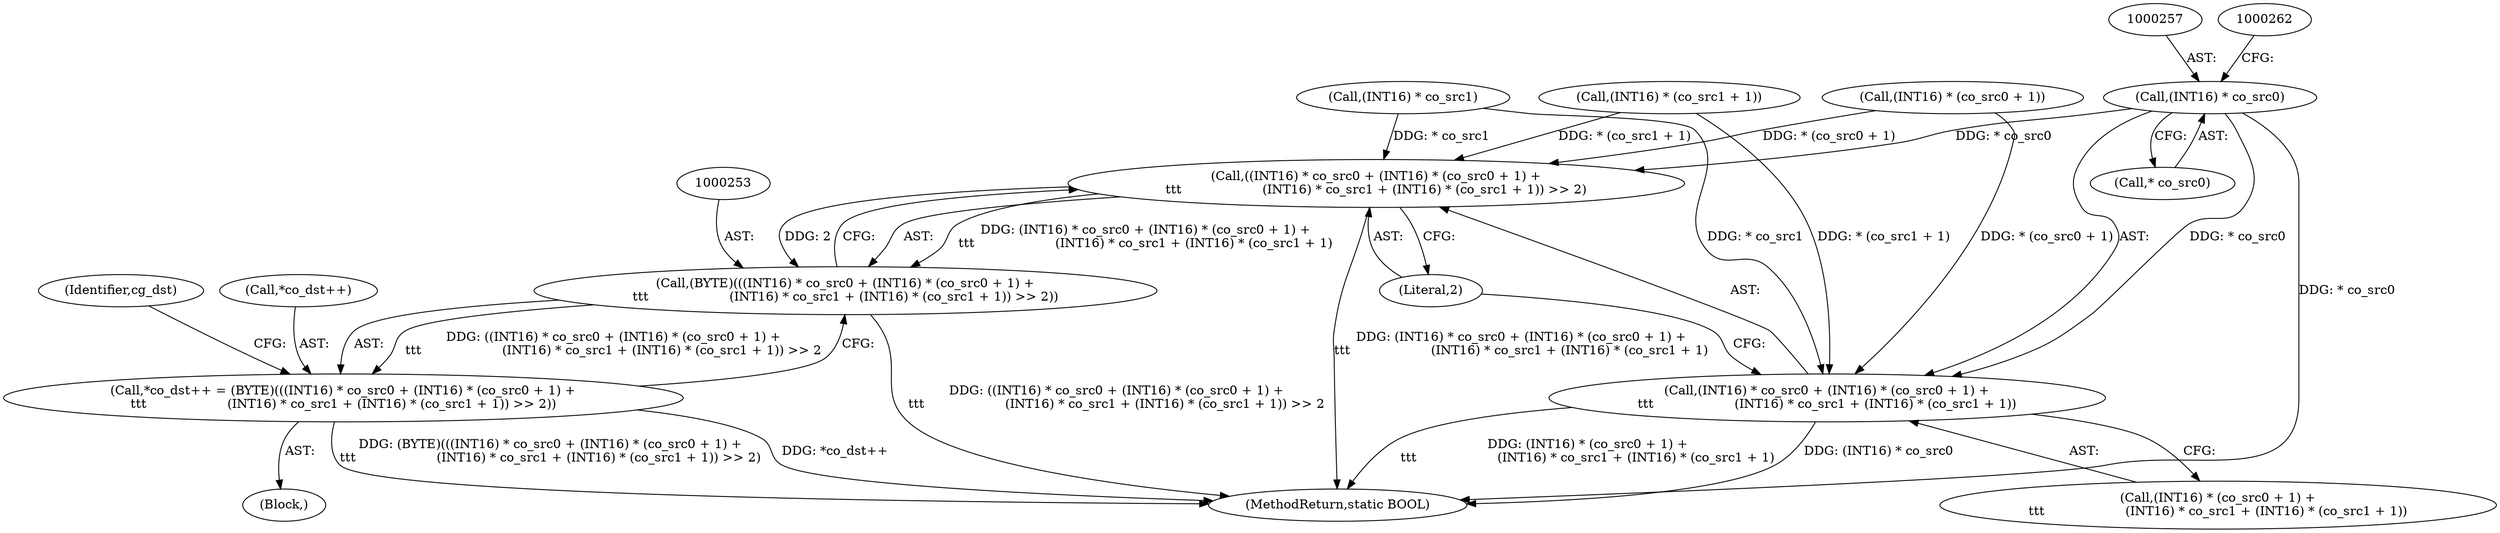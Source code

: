 digraph "0_FreeRDP_d1112c279bd1a327e8e4d0b5f371458bf2579659_6@pointer" {
"1000256" [label="(Call,(INT16) * co_src0)"];
"1000254" [label="(Call,((INT16) * co_src0 + (INT16) * (co_src0 + 1) +\n\t\t\t                    (INT16) * co_src1 + (INT16) * (co_src1 + 1)) >> 2)"];
"1000252" [label="(Call,(BYTE)(((INT16) * co_src0 + (INT16) * (co_src0 + 1) +\n\t\t\t                    (INT16) * co_src1 + (INT16) * (co_src1 + 1)) >> 2))"];
"1000248" [label="(Call,*co_dst++ = (BYTE)(((INT16) * co_src0 + (INT16) * (co_src0 + 1) +\n\t\t\t                    (INT16) * co_src1 + (INT16) * (co_src1 + 1)) >> 2))"];
"1000255" [label="(Call,(INT16) * co_src0 + (INT16) * (co_src0 + 1) +\n\t\t\t                    (INT16) * co_src1 + (INT16) * (co_src1 + 1))"];
"1000252" [label="(Call,(BYTE)(((INT16) * co_src0 + (INT16) * (co_src0 + 1) +\n\t\t\t                    (INT16) * co_src1 + (INT16) * (co_src1 + 1)) >> 2))"];
"1000249" [label="(Call,*co_dst++)"];
"1000261" [label="(Call,(INT16) * (co_src0 + 1))"];
"1000272" [label="(Call,(INT16) * (co_src1 + 1))"];
"1000248" [label="(Call,*co_dst++ = (BYTE)(((INT16) * co_src0 + (INT16) * (co_src0 + 1) +\n\t\t\t                    (INT16) * co_src1 + (INT16) * (co_src1 + 1)) >> 2))"];
"1000282" [label="(Identifier,cg_dst)"];
"1000256" [label="(Call,(INT16) * co_src0)"];
"1000324" [label="(MethodReturn,static BOOL)"];
"1000247" [label="(Block,)"];
"1000268" [label="(Call,(INT16) * co_src1)"];
"1000258" [label="(Call,* co_src0)"];
"1000260" [label="(Call,(INT16) * (co_src0 + 1) +\n\t\t\t                    (INT16) * co_src1 + (INT16) * (co_src1 + 1))"];
"1000254" [label="(Call,((INT16) * co_src0 + (INT16) * (co_src0 + 1) +\n\t\t\t                    (INT16) * co_src1 + (INT16) * (co_src1 + 1)) >> 2)"];
"1000278" [label="(Literal,2)"];
"1000255" [label="(Call,(INT16) * co_src0 + (INT16) * (co_src0 + 1) +\n\t\t\t                    (INT16) * co_src1 + (INT16) * (co_src1 + 1))"];
"1000256" -> "1000255"  [label="AST: "];
"1000256" -> "1000258"  [label="CFG: "];
"1000257" -> "1000256"  [label="AST: "];
"1000258" -> "1000256"  [label="AST: "];
"1000262" -> "1000256"  [label="CFG: "];
"1000256" -> "1000324"  [label="DDG: * co_src0"];
"1000256" -> "1000254"  [label="DDG: * co_src0"];
"1000256" -> "1000255"  [label="DDG: * co_src0"];
"1000254" -> "1000252"  [label="AST: "];
"1000254" -> "1000278"  [label="CFG: "];
"1000255" -> "1000254"  [label="AST: "];
"1000278" -> "1000254"  [label="AST: "];
"1000252" -> "1000254"  [label="CFG: "];
"1000254" -> "1000324"  [label="DDG: (INT16) * co_src0 + (INT16) * (co_src0 + 1) +\n\t\t\t                    (INT16) * co_src1 + (INT16) * (co_src1 + 1)"];
"1000254" -> "1000252"  [label="DDG: (INT16) * co_src0 + (INT16) * (co_src0 + 1) +\n\t\t\t                    (INT16) * co_src1 + (INT16) * (co_src1 + 1)"];
"1000254" -> "1000252"  [label="DDG: 2"];
"1000261" -> "1000254"  [label="DDG: * (co_src0 + 1)"];
"1000268" -> "1000254"  [label="DDG: * co_src1"];
"1000272" -> "1000254"  [label="DDG: * (co_src1 + 1)"];
"1000252" -> "1000248"  [label="AST: "];
"1000253" -> "1000252"  [label="AST: "];
"1000248" -> "1000252"  [label="CFG: "];
"1000252" -> "1000324"  [label="DDG: ((INT16) * co_src0 + (INT16) * (co_src0 + 1) +\n\t\t\t                    (INT16) * co_src1 + (INT16) * (co_src1 + 1)) >> 2"];
"1000252" -> "1000248"  [label="DDG: ((INT16) * co_src0 + (INT16) * (co_src0 + 1) +\n\t\t\t                    (INT16) * co_src1 + (INT16) * (co_src1 + 1)) >> 2"];
"1000248" -> "1000247"  [label="AST: "];
"1000249" -> "1000248"  [label="AST: "];
"1000282" -> "1000248"  [label="CFG: "];
"1000248" -> "1000324"  [label="DDG: (BYTE)(((INT16) * co_src0 + (INT16) * (co_src0 + 1) +\n\t\t\t                    (INT16) * co_src1 + (INT16) * (co_src1 + 1)) >> 2)"];
"1000248" -> "1000324"  [label="DDG: *co_dst++"];
"1000255" -> "1000260"  [label="CFG: "];
"1000260" -> "1000255"  [label="AST: "];
"1000278" -> "1000255"  [label="CFG: "];
"1000255" -> "1000324"  [label="DDG: (INT16) * (co_src0 + 1) +\n\t\t\t                    (INT16) * co_src1 + (INT16) * (co_src1 + 1)"];
"1000255" -> "1000324"  [label="DDG: (INT16) * co_src0"];
"1000261" -> "1000255"  [label="DDG: * (co_src0 + 1)"];
"1000268" -> "1000255"  [label="DDG: * co_src1"];
"1000272" -> "1000255"  [label="DDG: * (co_src1 + 1)"];
}
